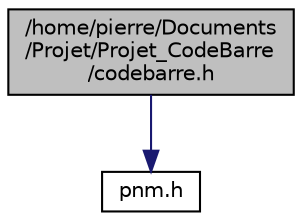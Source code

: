 digraph "/home/pierre/Documents/Projet/Projet_CodeBarre/codebarre.h"
{
 // LATEX_PDF_SIZE
  edge [fontname="Helvetica",fontsize="10",labelfontname="Helvetica",labelfontsize="10"];
  node [fontname="Helvetica",fontsize="10",shape=record];
  Node1 [label="/home/pierre/Documents\l/Projet/Projet_CodeBarre\l/codebarre.h",height=0.2,width=0.4,color="black", fillcolor="grey75", style="filled", fontcolor="black",tooltip="Ce fichier contient les déclarations des fonctions de création de code barre au format PNM."];
  Node1 -> Node2 [color="midnightblue",fontsize="10",style="solid",fontname="Helvetica"];
  Node2 [label="pnm.h",height=0.2,width=0.4,color="black", fillcolor="white", style="filled",URL="$pnm_8h.html",tooltip="Ce fichier contient les déclarations de types et les prototypes des fonctions pour la manipulation d'..."];
}
